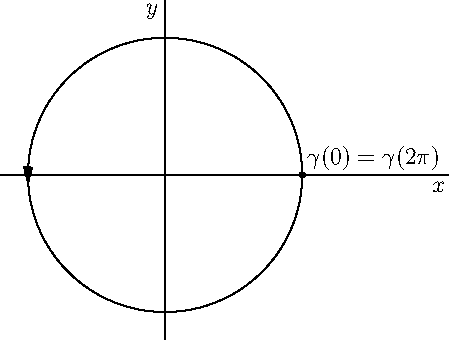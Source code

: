 size(10cm,6cm);
import graph;

xlimits(-1.2,2);
ylimits(-1.2,1.2);

xaxis("$x$");
yaxis("$y$");

real x(real t) {return cos(t);}
real y(real t) {return sin(t);}

label("$\gamma(0) = \gamma(2\pi)$",(1,0),NE);

draw(graph(x,y,0,2*pi), MidArrow());

dot((1,0));

